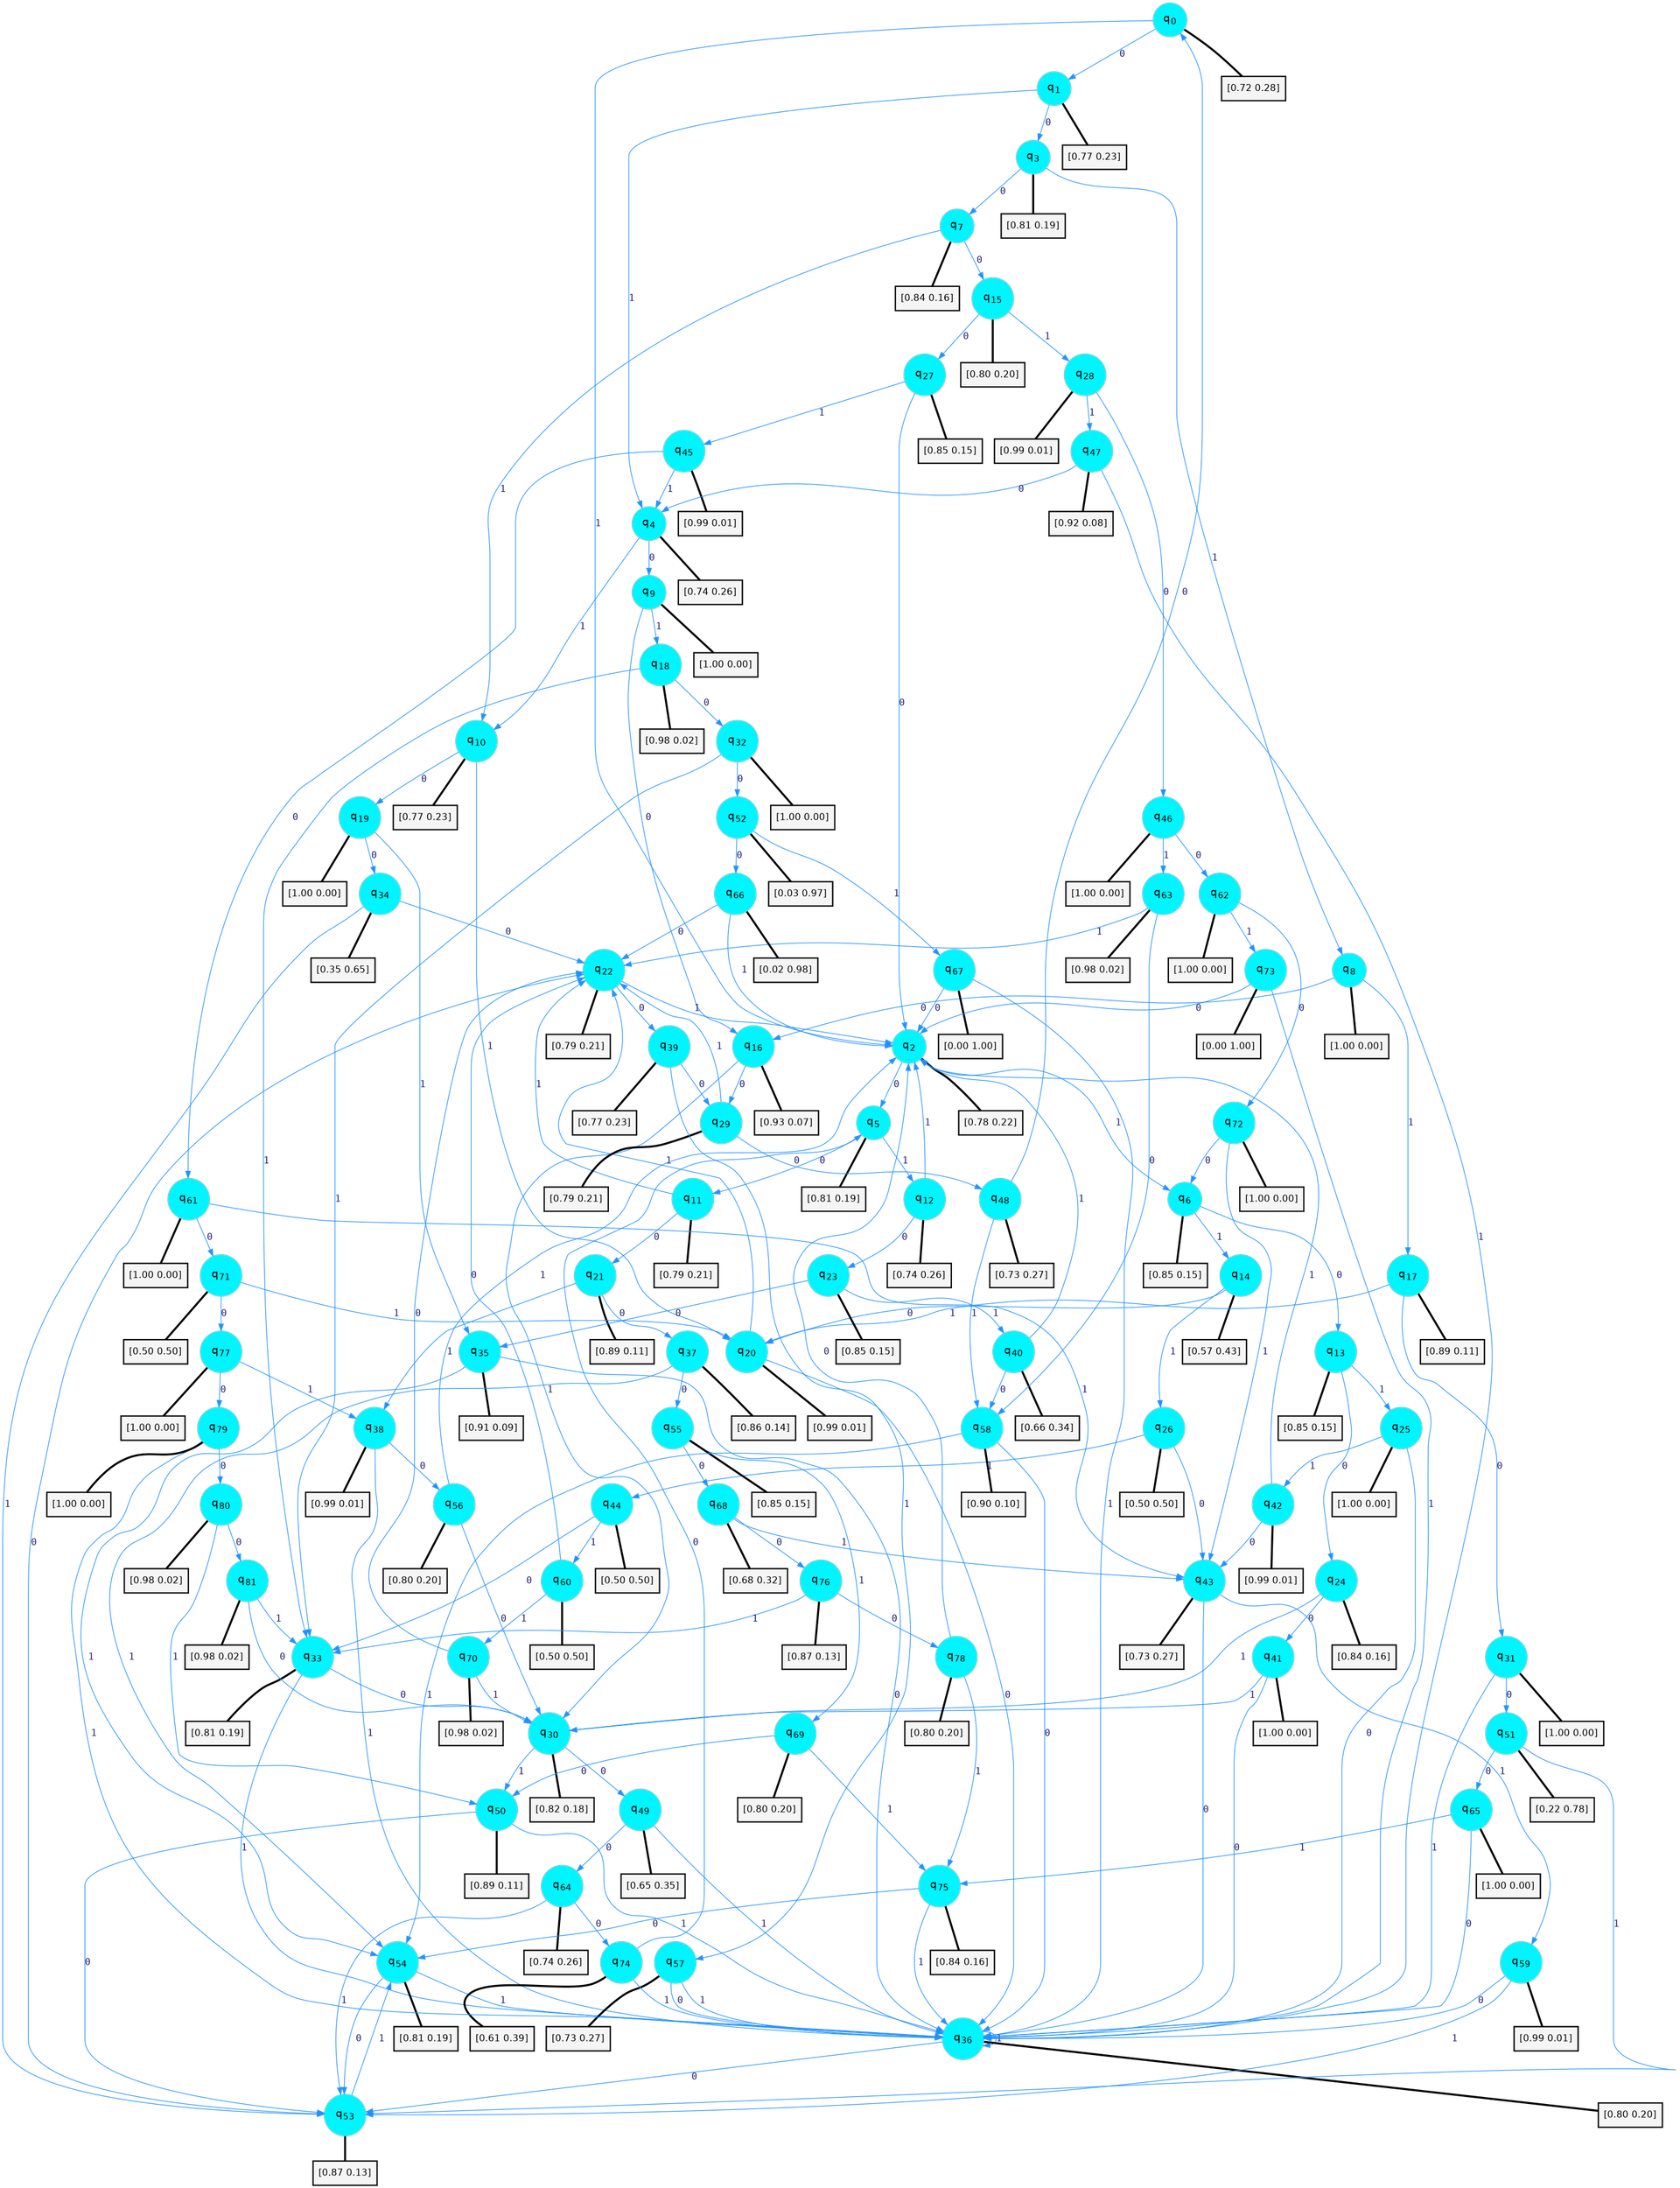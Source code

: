 digraph G {
graph [
bgcolor=transparent, dpi=300, rankdir=TD, size="40,25"];
node [
color=gray, fillcolor=turquoise1, fontcolor=black, fontname=Helvetica, fontsize=16, fontweight=bold, shape=circle, style=filled];
edge [
arrowsize=1, color=dodgerblue1, fontcolor=midnightblue, fontname=courier, fontweight=bold, penwidth=1, style=solid, weight=20];
0[label=<q<SUB>0</SUB>>];
1[label=<q<SUB>1</SUB>>];
2[label=<q<SUB>2</SUB>>];
3[label=<q<SUB>3</SUB>>];
4[label=<q<SUB>4</SUB>>];
5[label=<q<SUB>5</SUB>>];
6[label=<q<SUB>6</SUB>>];
7[label=<q<SUB>7</SUB>>];
8[label=<q<SUB>8</SUB>>];
9[label=<q<SUB>9</SUB>>];
10[label=<q<SUB>10</SUB>>];
11[label=<q<SUB>11</SUB>>];
12[label=<q<SUB>12</SUB>>];
13[label=<q<SUB>13</SUB>>];
14[label=<q<SUB>14</SUB>>];
15[label=<q<SUB>15</SUB>>];
16[label=<q<SUB>16</SUB>>];
17[label=<q<SUB>17</SUB>>];
18[label=<q<SUB>18</SUB>>];
19[label=<q<SUB>19</SUB>>];
20[label=<q<SUB>20</SUB>>];
21[label=<q<SUB>21</SUB>>];
22[label=<q<SUB>22</SUB>>];
23[label=<q<SUB>23</SUB>>];
24[label=<q<SUB>24</SUB>>];
25[label=<q<SUB>25</SUB>>];
26[label=<q<SUB>26</SUB>>];
27[label=<q<SUB>27</SUB>>];
28[label=<q<SUB>28</SUB>>];
29[label=<q<SUB>29</SUB>>];
30[label=<q<SUB>30</SUB>>];
31[label=<q<SUB>31</SUB>>];
32[label=<q<SUB>32</SUB>>];
33[label=<q<SUB>33</SUB>>];
34[label=<q<SUB>34</SUB>>];
35[label=<q<SUB>35</SUB>>];
36[label=<q<SUB>36</SUB>>];
37[label=<q<SUB>37</SUB>>];
38[label=<q<SUB>38</SUB>>];
39[label=<q<SUB>39</SUB>>];
40[label=<q<SUB>40</SUB>>];
41[label=<q<SUB>41</SUB>>];
42[label=<q<SUB>42</SUB>>];
43[label=<q<SUB>43</SUB>>];
44[label=<q<SUB>44</SUB>>];
45[label=<q<SUB>45</SUB>>];
46[label=<q<SUB>46</SUB>>];
47[label=<q<SUB>47</SUB>>];
48[label=<q<SUB>48</SUB>>];
49[label=<q<SUB>49</SUB>>];
50[label=<q<SUB>50</SUB>>];
51[label=<q<SUB>51</SUB>>];
52[label=<q<SUB>52</SUB>>];
53[label=<q<SUB>53</SUB>>];
54[label=<q<SUB>54</SUB>>];
55[label=<q<SUB>55</SUB>>];
56[label=<q<SUB>56</SUB>>];
57[label=<q<SUB>57</SUB>>];
58[label=<q<SUB>58</SUB>>];
59[label=<q<SUB>59</SUB>>];
60[label=<q<SUB>60</SUB>>];
61[label=<q<SUB>61</SUB>>];
62[label=<q<SUB>62</SUB>>];
63[label=<q<SUB>63</SUB>>];
64[label=<q<SUB>64</SUB>>];
65[label=<q<SUB>65</SUB>>];
66[label=<q<SUB>66</SUB>>];
67[label=<q<SUB>67</SUB>>];
68[label=<q<SUB>68</SUB>>];
69[label=<q<SUB>69</SUB>>];
70[label=<q<SUB>70</SUB>>];
71[label=<q<SUB>71</SUB>>];
72[label=<q<SUB>72</SUB>>];
73[label=<q<SUB>73</SUB>>];
74[label=<q<SUB>74</SUB>>];
75[label=<q<SUB>75</SUB>>];
76[label=<q<SUB>76</SUB>>];
77[label=<q<SUB>77</SUB>>];
78[label=<q<SUB>78</SUB>>];
79[label=<q<SUB>79</SUB>>];
80[label=<q<SUB>80</SUB>>];
81[label=<q<SUB>81</SUB>>];
82[label="[0.72 0.28]", shape=box,fontcolor=black, fontname=Helvetica, fontsize=14, penwidth=2, fillcolor=whitesmoke,color=black];
83[label="[0.77 0.23]", shape=box,fontcolor=black, fontname=Helvetica, fontsize=14, penwidth=2, fillcolor=whitesmoke,color=black];
84[label="[0.78 0.22]", shape=box,fontcolor=black, fontname=Helvetica, fontsize=14, penwidth=2, fillcolor=whitesmoke,color=black];
85[label="[0.81 0.19]", shape=box,fontcolor=black, fontname=Helvetica, fontsize=14, penwidth=2, fillcolor=whitesmoke,color=black];
86[label="[0.74 0.26]", shape=box,fontcolor=black, fontname=Helvetica, fontsize=14, penwidth=2, fillcolor=whitesmoke,color=black];
87[label="[0.81 0.19]", shape=box,fontcolor=black, fontname=Helvetica, fontsize=14, penwidth=2, fillcolor=whitesmoke,color=black];
88[label="[0.85 0.15]", shape=box,fontcolor=black, fontname=Helvetica, fontsize=14, penwidth=2, fillcolor=whitesmoke,color=black];
89[label="[0.84 0.16]", shape=box,fontcolor=black, fontname=Helvetica, fontsize=14, penwidth=2, fillcolor=whitesmoke,color=black];
90[label="[1.00 0.00]", shape=box,fontcolor=black, fontname=Helvetica, fontsize=14, penwidth=2, fillcolor=whitesmoke,color=black];
91[label="[1.00 0.00]", shape=box,fontcolor=black, fontname=Helvetica, fontsize=14, penwidth=2, fillcolor=whitesmoke,color=black];
92[label="[0.77 0.23]", shape=box,fontcolor=black, fontname=Helvetica, fontsize=14, penwidth=2, fillcolor=whitesmoke,color=black];
93[label="[0.79 0.21]", shape=box,fontcolor=black, fontname=Helvetica, fontsize=14, penwidth=2, fillcolor=whitesmoke,color=black];
94[label="[0.74 0.26]", shape=box,fontcolor=black, fontname=Helvetica, fontsize=14, penwidth=2, fillcolor=whitesmoke,color=black];
95[label="[0.85 0.15]", shape=box,fontcolor=black, fontname=Helvetica, fontsize=14, penwidth=2, fillcolor=whitesmoke,color=black];
96[label="[0.57 0.43]", shape=box,fontcolor=black, fontname=Helvetica, fontsize=14, penwidth=2, fillcolor=whitesmoke,color=black];
97[label="[0.80 0.20]", shape=box,fontcolor=black, fontname=Helvetica, fontsize=14, penwidth=2, fillcolor=whitesmoke,color=black];
98[label="[0.93 0.07]", shape=box,fontcolor=black, fontname=Helvetica, fontsize=14, penwidth=2, fillcolor=whitesmoke,color=black];
99[label="[0.89 0.11]", shape=box,fontcolor=black, fontname=Helvetica, fontsize=14, penwidth=2, fillcolor=whitesmoke,color=black];
100[label="[0.98 0.02]", shape=box,fontcolor=black, fontname=Helvetica, fontsize=14, penwidth=2, fillcolor=whitesmoke,color=black];
101[label="[1.00 0.00]", shape=box,fontcolor=black, fontname=Helvetica, fontsize=14, penwidth=2, fillcolor=whitesmoke,color=black];
102[label="[0.99 0.01]", shape=box,fontcolor=black, fontname=Helvetica, fontsize=14, penwidth=2, fillcolor=whitesmoke,color=black];
103[label="[0.89 0.11]", shape=box,fontcolor=black, fontname=Helvetica, fontsize=14, penwidth=2, fillcolor=whitesmoke,color=black];
104[label="[0.79 0.21]", shape=box,fontcolor=black, fontname=Helvetica, fontsize=14, penwidth=2, fillcolor=whitesmoke,color=black];
105[label="[0.85 0.15]", shape=box,fontcolor=black, fontname=Helvetica, fontsize=14, penwidth=2, fillcolor=whitesmoke,color=black];
106[label="[0.84 0.16]", shape=box,fontcolor=black, fontname=Helvetica, fontsize=14, penwidth=2, fillcolor=whitesmoke,color=black];
107[label="[1.00 0.00]", shape=box,fontcolor=black, fontname=Helvetica, fontsize=14, penwidth=2, fillcolor=whitesmoke,color=black];
108[label="[0.50 0.50]", shape=box,fontcolor=black, fontname=Helvetica, fontsize=14, penwidth=2, fillcolor=whitesmoke,color=black];
109[label="[0.85 0.15]", shape=box,fontcolor=black, fontname=Helvetica, fontsize=14, penwidth=2, fillcolor=whitesmoke,color=black];
110[label="[0.99 0.01]", shape=box,fontcolor=black, fontname=Helvetica, fontsize=14, penwidth=2, fillcolor=whitesmoke,color=black];
111[label="[0.79 0.21]", shape=box,fontcolor=black, fontname=Helvetica, fontsize=14, penwidth=2, fillcolor=whitesmoke,color=black];
112[label="[0.82 0.18]", shape=box,fontcolor=black, fontname=Helvetica, fontsize=14, penwidth=2, fillcolor=whitesmoke,color=black];
113[label="[1.00 0.00]", shape=box,fontcolor=black, fontname=Helvetica, fontsize=14, penwidth=2, fillcolor=whitesmoke,color=black];
114[label="[1.00 0.00]", shape=box,fontcolor=black, fontname=Helvetica, fontsize=14, penwidth=2, fillcolor=whitesmoke,color=black];
115[label="[0.81 0.19]", shape=box,fontcolor=black, fontname=Helvetica, fontsize=14, penwidth=2, fillcolor=whitesmoke,color=black];
116[label="[0.35 0.65]", shape=box,fontcolor=black, fontname=Helvetica, fontsize=14, penwidth=2, fillcolor=whitesmoke,color=black];
117[label="[0.91 0.09]", shape=box,fontcolor=black, fontname=Helvetica, fontsize=14, penwidth=2, fillcolor=whitesmoke,color=black];
118[label="[0.80 0.20]", shape=box,fontcolor=black, fontname=Helvetica, fontsize=14, penwidth=2, fillcolor=whitesmoke,color=black];
119[label="[0.86 0.14]", shape=box,fontcolor=black, fontname=Helvetica, fontsize=14, penwidth=2, fillcolor=whitesmoke,color=black];
120[label="[0.99 0.01]", shape=box,fontcolor=black, fontname=Helvetica, fontsize=14, penwidth=2, fillcolor=whitesmoke,color=black];
121[label="[0.77 0.23]", shape=box,fontcolor=black, fontname=Helvetica, fontsize=14, penwidth=2, fillcolor=whitesmoke,color=black];
122[label="[0.66 0.34]", shape=box,fontcolor=black, fontname=Helvetica, fontsize=14, penwidth=2, fillcolor=whitesmoke,color=black];
123[label="[1.00 0.00]", shape=box,fontcolor=black, fontname=Helvetica, fontsize=14, penwidth=2, fillcolor=whitesmoke,color=black];
124[label="[0.99 0.01]", shape=box,fontcolor=black, fontname=Helvetica, fontsize=14, penwidth=2, fillcolor=whitesmoke,color=black];
125[label="[0.73 0.27]", shape=box,fontcolor=black, fontname=Helvetica, fontsize=14, penwidth=2, fillcolor=whitesmoke,color=black];
126[label="[0.50 0.50]", shape=box,fontcolor=black, fontname=Helvetica, fontsize=14, penwidth=2, fillcolor=whitesmoke,color=black];
127[label="[0.99 0.01]", shape=box,fontcolor=black, fontname=Helvetica, fontsize=14, penwidth=2, fillcolor=whitesmoke,color=black];
128[label="[1.00 0.00]", shape=box,fontcolor=black, fontname=Helvetica, fontsize=14, penwidth=2, fillcolor=whitesmoke,color=black];
129[label="[0.92 0.08]", shape=box,fontcolor=black, fontname=Helvetica, fontsize=14, penwidth=2, fillcolor=whitesmoke,color=black];
130[label="[0.73 0.27]", shape=box,fontcolor=black, fontname=Helvetica, fontsize=14, penwidth=2, fillcolor=whitesmoke,color=black];
131[label="[0.65 0.35]", shape=box,fontcolor=black, fontname=Helvetica, fontsize=14, penwidth=2, fillcolor=whitesmoke,color=black];
132[label="[0.89 0.11]", shape=box,fontcolor=black, fontname=Helvetica, fontsize=14, penwidth=2, fillcolor=whitesmoke,color=black];
133[label="[0.22 0.78]", shape=box,fontcolor=black, fontname=Helvetica, fontsize=14, penwidth=2, fillcolor=whitesmoke,color=black];
134[label="[0.03 0.97]", shape=box,fontcolor=black, fontname=Helvetica, fontsize=14, penwidth=2, fillcolor=whitesmoke,color=black];
135[label="[0.87 0.13]", shape=box,fontcolor=black, fontname=Helvetica, fontsize=14, penwidth=2, fillcolor=whitesmoke,color=black];
136[label="[0.81 0.19]", shape=box,fontcolor=black, fontname=Helvetica, fontsize=14, penwidth=2, fillcolor=whitesmoke,color=black];
137[label="[0.85 0.15]", shape=box,fontcolor=black, fontname=Helvetica, fontsize=14, penwidth=2, fillcolor=whitesmoke,color=black];
138[label="[0.80 0.20]", shape=box,fontcolor=black, fontname=Helvetica, fontsize=14, penwidth=2, fillcolor=whitesmoke,color=black];
139[label="[0.73 0.27]", shape=box,fontcolor=black, fontname=Helvetica, fontsize=14, penwidth=2, fillcolor=whitesmoke,color=black];
140[label="[0.90 0.10]", shape=box,fontcolor=black, fontname=Helvetica, fontsize=14, penwidth=2, fillcolor=whitesmoke,color=black];
141[label="[0.99 0.01]", shape=box,fontcolor=black, fontname=Helvetica, fontsize=14, penwidth=2, fillcolor=whitesmoke,color=black];
142[label="[0.50 0.50]", shape=box,fontcolor=black, fontname=Helvetica, fontsize=14, penwidth=2, fillcolor=whitesmoke,color=black];
143[label="[1.00 0.00]", shape=box,fontcolor=black, fontname=Helvetica, fontsize=14, penwidth=2, fillcolor=whitesmoke,color=black];
144[label="[1.00 0.00]", shape=box,fontcolor=black, fontname=Helvetica, fontsize=14, penwidth=2, fillcolor=whitesmoke,color=black];
145[label="[0.98 0.02]", shape=box,fontcolor=black, fontname=Helvetica, fontsize=14, penwidth=2, fillcolor=whitesmoke,color=black];
146[label="[0.74 0.26]", shape=box,fontcolor=black, fontname=Helvetica, fontsize=14, penwidth=2, fillcolor=whitesmoke,color=black];
147[label="[1.00 0.00]", shape=box,fontcolor=black, fontname=Helvetica, fontsize=14, penwidth=2, fillcolor=whitesmoke,color=black];
148[label="[0.02 0.98]", shape=box,fontcolor=black, fontname=Helvetica, fontsize=14, penwidth=2, fillcolor=whitesmoke,color=black];
149[label="[0.00 1.00]", shape=box,fontcolor=black, fontname=Helvetica, fontsize=14, penwidth=2, fillcolor=whitesmoke,color=black];
150[label="[0.68 0.32]", shape=box,fontcolor=black, fontname=Helvetica, fontsize=14, penwidth=2, fillcolor=whitesmoke,color=black];
151[label="[0.80 0.20]", shape=box,fontcolor=black, fontname=Helvetica, fontsize=14, penwidth=2, fillcolor=whitesmoke,color=black];
152[label="[0.98 0.02]", shape=box,fontcolor=black, fontname=Helvetica, fontsize=14, penwidth=2, fillcolor=whitesmoke,color=black];
153[label="[0.50 0.50]", shape=box,fontcolor=black, fontname=Helvetica, fontsize=14, penwidth=2, fillcolor=whitesmoke,color=black];
154[label="[1.00 0.00]", shape=box,fontcolor=black, fontname=Helvetica, fontsize=14, penwidth=2, fillcolor=whitesmoke,color=black];
155[label="[0.00 1.00]", shape=box,fontcolor=black, fontname=Helvetica, fontsize=14, penwidth=2, fillcolor=whitesmoke,color=black];
156[label="[0.61 0.39]", shape=box,fontcolor=black, fontname=Helvetica, fontsize=14, penwidth=2, fillcolor=whitesmoke,color=black];
157[label="[0.84 0.16]", shape=box,fontcolor=black, fontname=Helvetica, fontsize=14, penwidth=2, fillcolor=whitesmoke,color=black];
158[label="[0.87 0.13]", shape=box,fontcolor=black, fontname=Helvetica, fontsize=14, penwidth=2, fillcolor=whitesmoke,color=black];
159[label="[1.00 0.00]", shape=box,fontcolor=black, fontname=Helvetica, fontsize=14, penwidth=2, fillcolor=whitesmoke,color=black];
160[label="[0.80 0.20]", shape=box,fontcolor=black, fontname=Helvetica, fontsize=14, penwidth=2, fillcolor=whitesmoke,color=black];
161[label="[1.00 0.00]", shape=box,fontcolor=black, fontname=Helvetica, fontsize=14, penwidth=2, fillcolor=whitesmoke,color=black];
162[label="[0.98 0.02]", shape=box,fontcolor=black, fontname=Helvetica, fontsize=14, penwidth=2, fillcolor=whitesmoke,color=black];
163[label="[0.98 0.02]", shape=box,fontcolor=black, fontname=Helvetica, fontsize=14, penwidth=2, fillcolor=whitesmoke,color=black];
0->1 [label=0];
0->2 [label=1];
0->82 [arrowhead=none, penwidth=3,color=black];
1->3 [label=0];
1->4 [label=1];
1->83 [arrowhead=none, penwidth=3,color=black];
2->5 [label=0];
2->6 [label=1];
2->84 [arrowhead=none, penwidth=3,color=black];
3->7 [label=0];
3->8 [label=1];
3->85 [arrowhead=none, penwidth=3,color=black];
4->9 [label=0];
4->10 [label=1];
4->86 [arrowhead=none, penwidth=3,color=black];
5->11 [label=0];
5->12 [label=1];
5->87 [arrowhead=none, penwidth=3,color=black];
6->13 [label=0];
6->14 [label=1];
6->88 [arrowhead=none, penwidth=3,color=black];
7->15 [label=0];
7->10 [label=1];
7->89 [arrowhead=none, penwidth=3,color=black];
8->16 [label=0];
8->17 [label=1];
8->90 [arrowhead=none, penwidth=3,color=black];
9->16 [label=0];
9->18 [label=1];
9->91 [arrowhead=none, penwidth=3,color=black];
10->19 [label=0];
10->20 [label=1];
10->92 [arrowhead=none, penwidth=3,color=black];
11->21 [label=0];
11->22 [label=1];
11->93 [arrowhead=none, penwidth=3,color=black];
12->23 [label=0];
12->2 [label=1];
12->94 [arrowhead=none, penwidth=3,color=black];
13->24 [label=0];
13->25 [label=1];
13->95 [arrowhead=none, penwidth=3,color=black];
14->20 [label=0];
14->26 [label=1];
14->96 [arrowhead=none, penwidth=3,color=black];
15->27 [label=0];
15->28 [label=1];
15->97 [arrowhead=none, penwidth=3,color=black];
16->29 [label=0];
16->30 [label=1];
16->98 [arrowhead=none, penwidth=3,color=black];
17->31 [label=0];
17->20 [label=1];
17->99 [arrowhead=none, penwidth=3,color=black];
18->32 [label=0];
18->33 [label=1];
18->100 [arrowhead=none, penwidth=3,color=black];
19->34 [label=0];
19->35 [label=1];
19->101 [arrowhead=none, penwidth=3,color=black];
20->36 [label=0];
20->22 [label=1];
20->102 [arrowhead=none, penwidth=3,color=black];
21->37 [label=0];
21->38 [label=1];
21->103 [arrowhead=none, penwidth=3,color=black];
22->39 [label=0];
22->2 [label=1];
22->104 [arrowhead=none, penwidth=3,color=black];
23->35 [label=0];
23->40 [label=1];
23->105 [arrowhead=none, penwidth=3,color=black];
24->41 [label=0];
24->30 [label=1];
24->106 [arrowhead=none, penwidth=3,color=black];
25->36 [label=0];
25->42 [label=1];
25->107 [arrowhead=none, penwidth=3,color=black];
26->43 [label=0];
26->44 [label=1];
26->108 [arrowhead=none, penwidth=3,color=black];
27->2 [label=0];
27->45 [label=1];
27->109 [arrowhead=none, penwidth=3,color=black];
28->46 [label=0];
28->47 [label=1];
28->110 [arrowhead=none, penwidth=3,color=black];
29->48 [label=0];
29->22 [label=1];
29->111 [arrowhead=none, penwidth=3,color=black];
30->49 [label=0];
30->50 [label=1];
30->112 [arrowhead=none, penwidth=3,color=black];
31->51 [label=0];
31->36 [label=1];
31->113 [arrowhead=none, penwidth=3,color=black];
32->52 [label=0];
32->33 [label=1];
32->114 [arrowhead=none, penwidth=3,color=black];
33->30 [label=0];
33->36 [label=1];
33->115 [arrowhead=none, penwidth=3,color=black];
34->22 [label=0];
34->53 [label=1];
34->116 [arrowhead=none, penwidth=3,color=black];
35->36 [label=0];
35->54 [label=1];
35->117 [arrowhead=none, penwidth=3,color=black];
36->53 [label=0];
36->36 [label=1];
36->118 [arrowhead=none, penwidth=3,color=black];
37->55 [label=0];
37->54 [label=1];
37->119 [arrowhead=none, penwidth=3,color=black];
38->56 [label=0];
38->36 [label=1];
38->120 [arrowhead=none, penwidth=3,color=black];
39->29 [label=0];
39->57 [label=1];
39->121 [arrowhead=none, penwidth=3,color=black];
40->58 [label=0];
40->2 [label=1];
40->122 [arrowhead=none, penwidth=3,color=black];
41->36 [label=0];
41->30 [label=1];
41->123 [arrowhead=none, penwidth=3,color=black];
42->43 [label=0];
42->2 [label=1];
42->124 [arrowhead=none, penwidth=3,color=black];
43->36 [label=0];
43->59 [label=1];
43->125 [arrowhead=none, penwidth=3,color=black];
44->33 [label=0];
44->60 [label=1];
44->126 [arrowhead=none, penwidth=3,color=black];
45->61 [label=0];
45->4 [label=1];
45->127 [arrowhead=none, penwidth=3,color=black];
46->62 [label=0];
46->63 [label=1];
46->128 [arrowhead=none, penwidth=3,color=black];
47->4 [label=0];
47->36 [label=1];
47->129 [arrowhead=none, penwidth=3,color=black];
48->0 [label=0];
48->58 [label=1];
48->130 [arrowhead=none, penwidth=3,color=black];
49->64 [label=0];
49->36 [label=1];
49->131 [arrowhead=none, penwidth=3,color=black];
50->53 [label=0];
50->36 [label=1];
50->132 [arrowhead=none, penwidth=3,color=black];
51->65 [label=0];
51->53 [label=1];
51->133 [arrowhead=none, penwidth=3,color=black];
52->66 [label=0];
52->67 [label=1];
52->134 [arrowhead=none, penwidth=3,color=black];
53->22 [label=0];
53->54 [label=1];
53->135 [arrowhead=none, penwidth=3,color=black];
54->53 [label=0];
54->36 [label=1];
54->136 [arrowhead=none, penwidth=3,color=black];
55->68 [label=0];
55->69 [label=1];
55->137 [arrowhead=none, penwidth=3,color=black];
56->30 [label=0];
56->2 [label=1];
56->138 [arrowhead=none, penwidth=3,color=black];
57->36 [label=0];
57->36 [label=1];
57->139 [arrowhead=none, penwidth=3,color=black];
58->36 [label=0];
58->54 [label=1];
58->140 [arrowhead=none, penwidth=3,color=black];
59->36 [label=0];
59->53 [label=1];
59->141 [arrowhead=none, penwidth=3,color=black];
60->22 [label=0];
60->70 [label=1];
60->142 [arrowhead=none, penwidth=3,color=black];
61->71 [label=0];
61->43 [label=1];
61->143 [arrowhead=none, penwidth=3,color=black];
62->72 [label=0];
62->73 [label=1];
62->144 [arrowhead=none, penwidth=3,color=black];
63->58 [label=0];
63->22 [label=1];
63->145 [arrowhead=none, penwidth=3,color=black];
64->74 [label=0];
64->53 [label=1];
64->146 [arrowhead=none, penwidth=3,color=black];
65->36 [label=0];
65->75 [label=1];
65->147 [arrowhead=none, penwidth=3,color=black];
66->22 [label=0];
66->2 [label=1];
66->148 [arrowhead=none, penwidth=3,color=black];
67->2 [label=0];
67->36 [label=1];
67->149 [arrowhead=none, penwidth=3,color=black];
68->76 [label=0];
68->43 [label=1];
68->150 [arrowhead=none, penwidth=3,color=black];
69->50 [label=0];
69->75 [label=1];
69->151 [arrowhead=none, penwidth=3,color=black];
70->22 [label=0];
70->30 [label=1];
70->152 [arrowhead=none, penwidth=3,color=black];
71->77 [label=0];
71->20 [label=1];
71->153 [arrowhead=none, penwidth=3,color=black];
72->6 [label=0];
72->43 [label=1];
72->154 [arrowhead=none, penwidth=3,color=black];
73->2 [label=0];
73->36 [label=1];
73->155 [arrowhead=none, penwidth=3,color=black];
74->5 [label=0];
74->36 [label=1];
74->156 [arrowhead=none, penwidth=3,color=black];
75->54 [label=0];
75->36 [label=1];
75->157 [arrowhead=none, penwidth=3,color=black];
76->78 [label=0];
76->33 [label=1];
76->158 [arrowhead=none, penwidth=3,color=black];
77->79 [label=0];
77->38 [label=1];
77->159 [arrowhead=none, penwidth=3,color=black];
78->2 [label=0];
78->75 [label=1];
78->160 [arrowhead=none, penwidth=3,color=black];
79->80 [label=0];
79->36 [label=1];
79->161 [arrowhead=none, penwidth=3,color=black];
80->81 [label=0];
80->50 [label=1];
80->162 [arrowhead=none, penwidth=3,color=black];
81->30 [label=0];
81->33 [label=1];
81->163 [arrowhead=none, penwidth=3,color=black];
}
